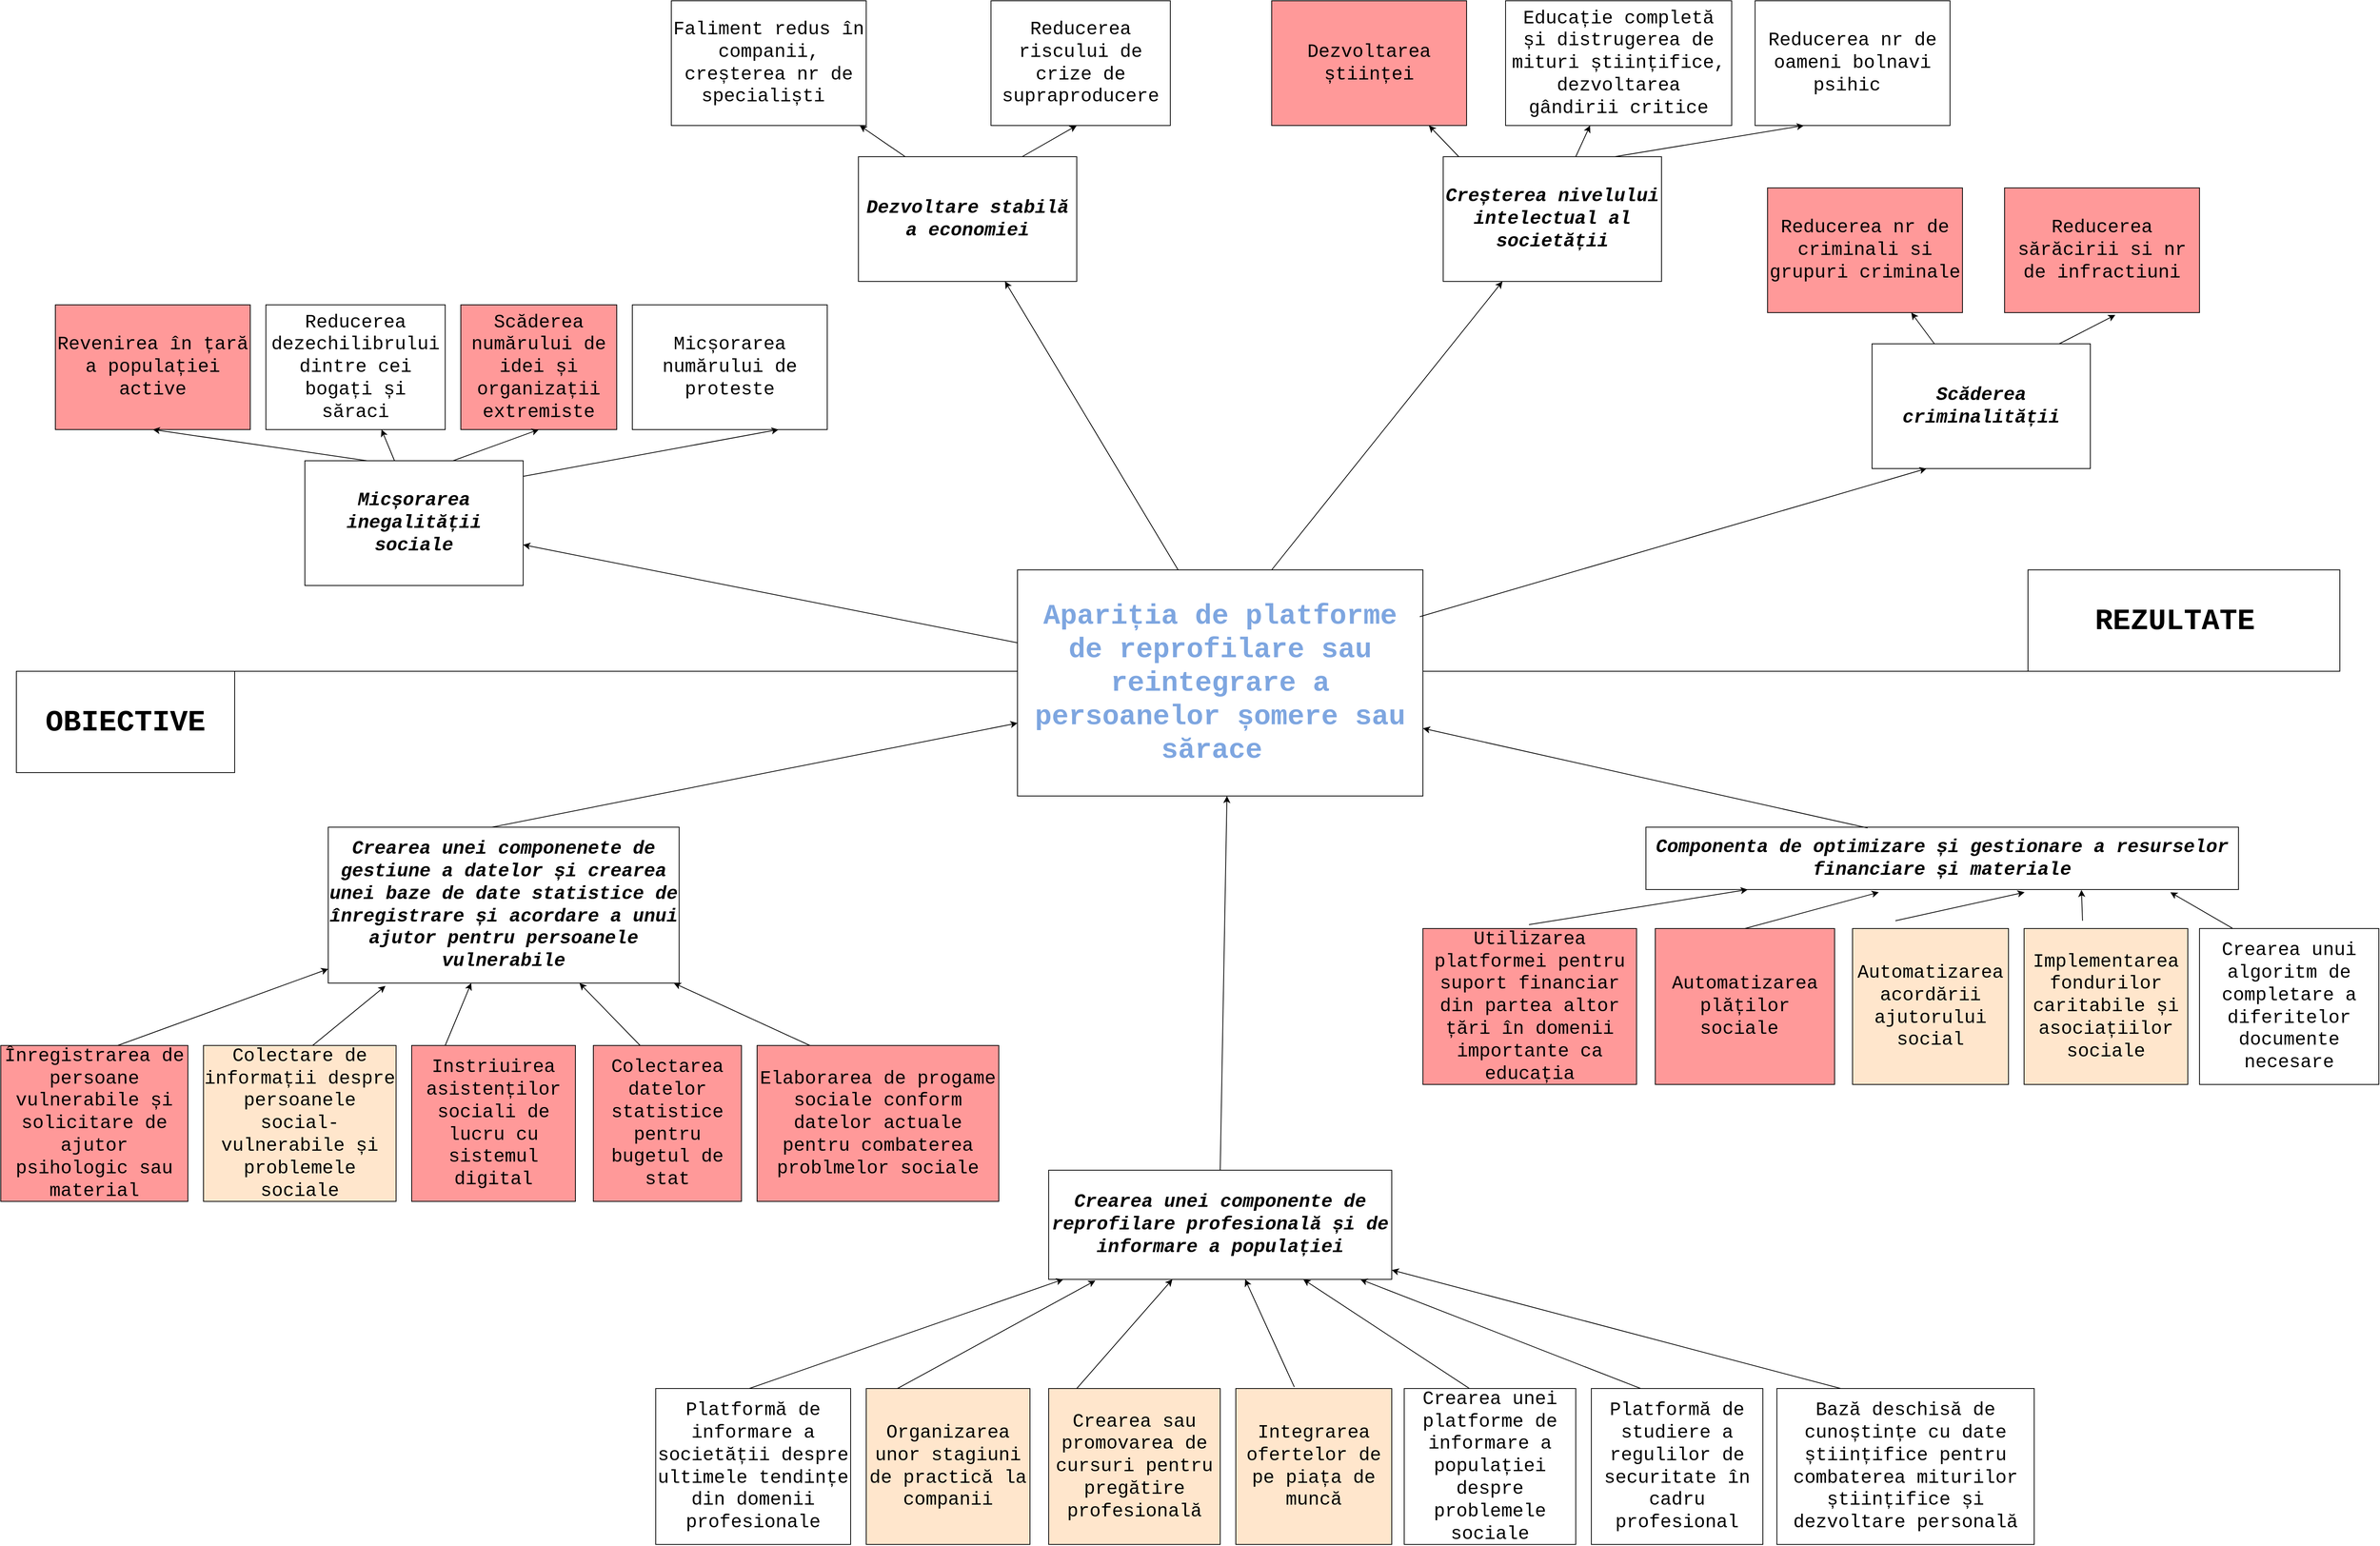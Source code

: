 <mxfile version="13.9.6" type="device"><diagram id="JCwCAFSc1chQ_adlwf4u" name="Page-1"><mxGraphModel dx="3242" dy="1528" grid="1" gridSize="10" guides="1" tooltips="1" connect="1" arrows="1" fold="1" page="1" pageScale="1" pageWidth="827" pageHeight="1169" math="0" shadow="0"><root><mxCell id="0"/><mxCell id="1" parent="0"/><mxCell id="q7u8So1DdmJzKy6JEjw9-1" value="&lt;font face=&quot;Courier New&quot; color=&quot;#7ea6e0&quot; style=&quot;font-size: 36px&quot;&gt;&lt;b&gt;Apariția de platforme de reprofilare sau reintegrare a persoanelor șomere sau sărace&amp;nbsp;&lt;/b&gt;&lt;/font&gt;" style="rounded=0;whiteSpace=wrap;html=1;" vertex="1" parent="1"><mxGeometry x="1414" y="970" width="520" height="290" as="geometry"/></mxCell><mxCell id="q7u8So1DdmJzKy6JEjw9-2" value="" style="endArrow=none;html=1;" edge="1" parent="1"><mxGeometry x="1934" y="490" width="50" height="50" as="geometry"><mxPoint x="1934" y="1100" as="sourcePoint"/><mxPoint x="2840" y="1100" as="targetPoint"/></mxGeometry></mxCell><mxCell id="q7u8So1DdmJzKy6JEjw9-3" value="&lt;b&gt;&lt;font face=&quot;Courier New&quot; style=&quot;font-size: 38px&quot;&gt;REZULTATE&amp;nbsp;&lt;/font&gt;&lt;/b&gt;" style="rounded=0;whiteSpace=wrap;html=1;" vertex="1" parent="1"><mxGeometry x="2710" y="970" width="400" height="130" as="geometry"/></mxCell><mxCell id="q7u8So1DdmJzKy6JEjw9-4" value="" style="endArrow=none;html=1;" edge="1" parent="1"><mxGeometry x="914" y="490" width="50" height="50" as="geometry"><mxPoint x="130" y="1100" as="sourcePoint"/><mxPoint x="1414" y="1100" as="targetPoint"/></mxGeometry></mxCell><mxCell id="q7u8So1DdmJzKy6JEjw9-5" value="&lt;font style=&quot;font-size: 24px&quot; face=&quot;Courier New&quot;&gt;Crearea unei platforme de informare a populației despre problemele sociale&lt;/font&gt;" style="rounded=0;whiteSpace=wrap;html=1;" vertex="1" parent="1"><mxGeometry x="1910" y="2020" width="220" height="200" as="geometry"/></mxCell><mxCell id="q7u8So1DdmJzKy6JEjw9-6" value="&lt;b&gt;&lt;font face=&quot;Courier New&quot; style=&quot;font-size: 38px&quot;&gt;OBIECTIVE&lt;/font&gt;&lt;/b&gt;" style="rounded=0;whiteSpace=wrap;html=1;" vertex="1" parent="1"><mxGeometry x="130" y="1100" width="280" height="130" as="geometry"/></mxCell><mxCell id="q7u8So1DdmJzKy6JEjw9-7" value="&lt;font style=&quot;font-size: 24px&quot; face=&quot;Courier New&quot;&gt;&lt;i&gt;&lt;b&gt;Componenta de optimizare și gestionare a resurselor financiare și materiale&lt;/b&gt;&lt;/i&gt;&lt;/font&gt;" style="rounded=0;whiteSpace=wrap;html=1;fillColor=#FFFFFF;" vertex="1" parent="1"><mxGeometry x="2220" y="1300" width="760" height="80" as="geometry"/></mxCell><mxCell id="q7u8So1DdmJzKy6JEjw9-8" value="&lt;font style=&quot;font-size: 24px&quot; face=&quot;Courier New&quot;&gt;&lt;b&gt;&lt;i&gt;Crearea unei componente de reprofilare profesională și de informare a populației&lt;/i&gt;&lt;/b&gt;&lt;/font&gt;" style="rounded=0;whiteSpace=wrap;html=1;fillColor=#FFFFFF;" vertex="1" parent="1"><mxGeometry x="1454" y="1740" width="440" height="140" as="geometry"/></mxCell><mxCell id="q7u8So1DdmJzKy6JEjw9-9" value="&lt;font style=&quot;font-size: 24px&quot; face=&quot;Courier New&quot;&gt;Integrarea ofertelor de pe piața de muncă&lt;/font&gt;" style="rounded=0;whiteSpace=wrap;html=1;fillColor=#FFE6CC;" vertex="1" parent="1"><mxGeometry x="1694" y="2020" width="200" height="200" as="geometry"/></mxCell><mxCell id="q7u8So1DdmJzKy6JEjw9-10" value="&lt;font style=&quot;font-size: 24px&quot; face=&quot;Courier New&quot;&gt;Crearea sau promovarea de cursuri pentru pregătire profesională&lt;/font&gt;" style="rounded=0;whiteSpace=wrap;html=1;fillColor=#FFE6CC;" vertex="1" parent="1"><mxGeometry x="1454" y="2020" width="220" height="200" as="geometry"/></mxCell><mxCell id="q7u8So1DdmJzKy6JEjw9-11" value="&lt;font style=&quot;font-size: 24px&quot; face=&quot;Courier New&quot;&gt;Organizarea unor stagiuni de practică la companii&lt;/font&gt;" style="rounded=0;whiteSpace=wrap;html=1;fillColor=#FFE6CC;" vertex="1" parent="1"><mxGeometry x="1220" y="2020" width="210" height="200" as="geometry"/></mxCell><mxCell id="q7u8So1DdmJzKy6JEjw9-12" value="&lt;font face=&quot;Courier New&quot; style=&quot;font-size: 24px&quot;&gt;&lt;i&gt;&lt;b&gt;Crearea unei componenete de gestiune a datelor și crearea unei baze de date statistice de înregistrare și acordare a unui ajutor pentru persoanele vulnerabile&lt;/b&gt;&lt;/i&gt;&lt;/font&gt;" style="rounded=0;whiteSpace=wrap;html=1;fillColor=#FFFFFF;" vertex="1" parent="1"><mxGeometry x="530" y="1300" width="450" height="200" as="geometry"/></mxCell><mxCell id="q7u8So1DdmJzKy6JEjw9-13" value="" style="group" vertex="1" connectable="0" parent="1"><mxGeometry x="1934" y="1430" width="1226" height="200" as="geometry"/></mxCell><mxCell id="q7u8So1DdmJzKy6JEjw9-14" value="&lt;font style=&quot;font-size: 24px&quot; face=&quot;Courier New&quot;&gt;Automatizarea plăților sociale&amp;nbsp;&lt;/font&gt;" style="rounded=0;whiteSpace=wrap;html=1;fillColor=#FF9999;" vertex="1" parent="q7u8So1DdmJzKy6JEjw9-13"><mxGeometry x="298" width="230" height="200" as="geometry"/></mxCell><mxCell id="q7u8So1DdmJzKy6JEjw9-15" value="&lt;font style=&quot;font-size: 24px&quot; face=&quot;Courier New&quot;&gt;Automatizarea acordării ajutorului social&lt;/font&gt;" style="rounded=0;whiteSpace=wrap;html=1;fillColor=#FFE6CC;" vertex="1" parent="q7u8So1DdmJzKy6JEjw9-13"><mxGeometry x="551" width="200" height="200" as="geometry"/></mxCell><mxCell id="q7u8So1DdmJzKy6JEjw9-16" value="&lt;font style=&quot;font-size: 24px&quot; face=&quot;Courier New&quot;&gt;Crearea unui algoritm de completare a diferitelor documente necesare&lt;/font&gt;" style="rounded=0;whiteSpace=wrap;html=1;" vertex="1" parent="q7u8So1DdmJzKy6JEjw9-13"><mxGeometry x="996" width="230" height="200" as="geometry"/></mxCell><mxCell id="q7u8So1DdmJzKy6JEjw9-17" value="&lt;font style=&quot;font-size: 24px&quot; face=&quot;Courier New&quot;&gt;Implementarea fondurilor caritabile și asociațiilor sociale&lt;/font&gt;" style="rounded=0;whiteSpace=wrap;html=1;fillColor=#FFE6CC;" vertex="1" parent="q7u8So1DdmJzKy6JEjw9-13"><mxGeometry x="771" width="210" height="200" as="geometry"/></mxCell><mxCell id="q7u8So1DdmJzKy6JEjw9-18" value="&lt;font face=&quot;Courier New&quot;&gt;&lt;span style=&quot;font-size: 24px&quot;&gt;Utilizarea platformei pentru suport financiar din partea altor țări în domenii importante ca educația&lt;/span&gt;&lt;/font&gt;" style="rounded=0;whiteSpace=wrap;html=1;fillColor=#FF9999;" vertex="1" parent="q7u8So1DdmJzKy6JEjw9-13"><mxGeometry width="274" height="200" as="geometry"/></mxCell><mxCell id="q7u8So1DdmJzKy6JEjw9-19" value="" style="group" vertex="1" connectable="0" parent="1"><mxGeometry x="110" y="1580" width="1280" height="200" as="geometry"/></mxCell><mxCell id="q7u8So1DdmJzKy6JEjw9-20" value="&lt;font style=&quot;font-size: 24px&quot; face=&quot;Courier New&quot;&gt;Colectare de informații despre persoanele social-vulnerabile și problemele sociale&lt;/font&gt;" style="rounded=0;whiteSpace=wrap;html=1;fillColor=#FFE6CC;" vertex="1" parent="q7u8So1DdmJzKy6JEjw9-19"><mxGeometry x="260" width="247" height="200" as="geometry"/></mxCell><mxCell id="q7u8So1DdmJzKy6JEjw9-21" value="&lt;font style=&quot;font-size: 24px&quot; face=&quot;Courier New&quot;&gt;Instriuirea asistenților sociali de lucru cu sistemul digital&lt;/font&gt;" style="rounded=0;whiteSpace=wrap;html=1;fillColor=#FF9999;" vertex="1" parent="q7u8So1DdmJzKy6JEjw9-19"><mxGeometry x="527" width="210" height="200" as="geometry"/></mxCell><mxCell id="q7u8So1DdmJzKy6JEjw9-22" value="&lt;font style=&quot;font-size: 24px&quot; face=&quot;Courier New&quot;&gt;Înregistrarea de persoane vulnerabile și solicitare de ajutor psihologic sau material&lt;/font&gt;" style="rounded=0;whiteSpace=wrap;html=1;fillColor=#FF9999;" vertex="1" parent="q7u8So1DdmJzKy6JEjw9-19"><mxGeometry width="240" height="200" as="geometry"/></mxCell><mxCell id="q7u8So1DdmJzKy6JEjw9-23" value="&lt;font face=&quot;Courier New&quot;&gt;&lt;span style=&quot;font-size: 24px&quot;&gt;Colectarea datelor statistice pentru bugetul de stat&lt;/span&gt;&lt;/font&gt;" style="rounded=0;whiteSpace=wrap;html=1;fillColor=#FF9999;" vertex="1" parent="q7u8So1DdmJzKy6JEjw9-19"><mxGeometry x="760" width="190" height="200" as="geometry"/></mxCell><mxCell id="q7u8So1DdmJzKy6JEjw9-24" value="&lt;font face=&quot;Courier New&quot;&gt;&lt;span style=&quot;font-size: 24px&quot;&gt;Elaborarea de progame sociale conform datelor actuale pentru combaterea problmelor sociale&lt;/span&gt;&lt;/font&gt;" style="rounded=0;whiteSpace=wrap;html=1;fillColor=#FF9999;" vertex="1" parent="q7u8So1DdmJzKy6JEjw9-19"><mxGeometry x="970" width="310" height="200" as="geometry"/></mxCell><mxCell id="q7u8So1DdmJzKy6JEjw9-25" value="&lt;font face=&quot;Courier New&quot;&gt;&lt;span style=&quot;font-size: 24px&quot;&gt;Platformă de studiere a regulilor de securitate în cadru profesional&lt;/span&gt;&lt;/font&gt;" style="rounded=0;whiteSpace=wrap;html=1;" vertex="1" parent="1"><mxGeometry x="2150" y="2020" width="220" height="200" as="geometry"/></mxCell><mxCell id="q7u8So1DdmJzKy6JEjw9-26" value="&lt;font face=&quot;Courier New&quot;&gt;&lt;span style=&quot;font-size: 24px&quot;&gt;Platformă de informare a societății despre ultimele tendințe din domenii profesionale&lt;/span&gt;&lt;/font&gt;" style="rounded=0;whiteSpace=wrap;html=1;fillColor=#FFFFFF;" vertex="1" parent="1"><mxGeometry x="950" y="2020" width="250" height="200" as="geometry"/></mxCell><mxCell id="q7u8So1DdmJzKy6JEjw9-27" value="&lt;font face=&quot;Courier New&quot;&gt;&lt;span style=&quot;font-size: 24px&quot;&gt;Bază deschisă de cunoștințe cu date științifice pentru combaterea miturilor științifice și dezvoltare personală&lt;/span&gt;&lt;/font&gt;" style="rounded=0;whiteSpace=wrap;html=1;" vertex="1" parent="1"><mxGeometry x="2388" y="2020" width="330" height="200" as="geometry"/></mxCell><mxCell id="q7u8So1DdmJzKy6JEjw9-28" value="" style="endArrow=classic;html=1;" edge="1" parent="1" target="q7u8So1DdmJzKy6JEjw9-8"><mxGeometry width="50" height="50" relative="1" as="geometry"><mxPoint x="1070" y="2020" as="sourcePoint"/><mxPoint x="1120" y="1970" as="targetPoint"/></mxGeometry></mxCell><mxCell id="q7u8So1DdmJzKy6JEjw9-29" value="" style="endArrow=classic;html=1;entryX=0.136;entryY=1.011;entryDx=0;entryDy=0;entryPerimeter=0;" edge="1" parent="1" target="q7u8So1DdmJzKy6JEjw9-8"><mxGeometry width="50" height="50" relative="1" as="geometry"><mxPoint x="1260" y="2020" as="sourcePoint"/><mxPoint x="1662.667" y="1880" as="targetPoint"/></mxGeometry></mxCell><mxCell id="q7u8So1DdmJzKy6JEjw9-30" value="" style="endArrow=classic;html=1;" edge="1" parent="1" target="q7u8So1DdmJzKy6JEjw9-8"><mxGeometry width="50" height="50" relative="1" as="geometry"><mxPoint x="1490" y="2020" as="sourcePoint"/><mxPoint x="1743.84" y="1881.54" as="targetPoint"/></mxGeometry></mxCell><mxCell id="q7u8So1DdmJzKy6JEjw9-31" value="" style="endArrow=classic;html=1;exitX=0.375;exitY=-0.01;exitDx=0;exitDy=0;exitPerimeter=0;" edge="1" parent="1" source="q7u8So1DdmJzKy6JEjw9-9" target="q7u8So1DdmJzKy6JEjw9-8"><mxGeometry width="50" height="50" relative="1" as="geometry"><mxPoint x="1710" y="2020" as="sourcePoint"/><mxPoint x="1720" y="1890" as="targetPoint"/></mxGeometry></mxCell><mxCell id="q7u8So1DdmJzKy6JEjw9-32" value="" style="endArrow=classic;html=1;" edge="1" parent="1" target="q7u8So1DdmJzKy6JEjw9-8"><mxGeometry width="50" height="50" relative="1" as="geometry"><mxPoint x="1993.67" y="2020" as="sourcePoint"/><mxPoint x="2116.337" y="1880" as="targetPoint"/></mxGeometry></mxCell><mxCell id="q7u8So1DdmJzKy6JEjw9-33" value="" style="endArrow=classic;html=1;" edge="1" parent="1" target="q7u8So1DdmJzKy6JEjw9-8"><mxGeometry width="50" height="50" relative="1" as="geometry"><mxPoint x="2213.33" y="2020" as="sourcePoint"/><mxPoint x="2335.997" y="1880" as="targetPoint"/></mxGeometry></mxCell><mxCell id="q7u8So1DdmJzKy6JEjw9-34" value="" style="endArrow=classic;html=1;" edge="1" parent="1" target="q7u8So1DdmJzKy6JEjw9-8"><mxGeometry width="50" height="50" relative="1" as="geometry"><mxPoint x="2470" y="2020" as="sourcePoint"/><mxPoint x="2592.667" y="1880" as="targetPoint"/></mxGeometry></mxCell><mxCell id="q7u8So1DdmJzKy6JEjw9-35" value="" style="endArrow=classic;html=1;exitX=0.5;exitY=0;exitDx=0;exitDy=0;" edge="1" parent="1" source="q7u8So1DdmJzKy6JEjw9-8"><mxGeometry width="50" height="50" relative="1" as="geometry"><mxPoint x="1560" y="1400" as="sourcePoint"/><mxPoint x="1682.667" y="1260" as="targetPoint"/></mxGeometry></mxCell><mxCell id="q7u8So1DdmJzKy6JEjw9-36" value="" style="endArrow=classic;html=1;" edge="1" parent="1" target="q7u8So1DdmJzKy6JEjw9-12"><mxGeometry width="50" height="50" relative="1" as="geometry"><mxPoint x="260" y="1580" as="sourcePoint"/><mxPoint x="382.667" y="1440" as="targetPoint"/></mxGeometry></mxCell><mxCell id="q7u8So1DdmJzKy6JEjw9-37" value="" style="endArrow=classic;html=1;entryX=0.163;entryY=1.018;entryDx=0;entryDy=0;entryPerimeter=0;" edge="1" parent="1" target="q7u8So1DdmJzKy6JEjw9-12"><mxGeometry width="50" height="50" relative="1" as="geometry"><mxPoint x="510" y="1580" as="sourcePoint"/><mxPoint x="560" y="1530" as="targetPoint"/></mxGeometry></mxCell><mxCell id="q7u8So1DdmJzKy6JEjw9-38" value="" style="endArrow=classic;html=1;" edge="1" parent="1" target="q7u8So1DdmJzKy6JEjw9-12"><mxGeometry width="50" height="50" relative="1" as="geometry"><mxPoint x="680" y="1580" as="sourcePoint"/><mxPoint x="773.35" y="1503.6" as="targetPoint"/></mxGeometry></mxCell><mxCell id="q7u8So1DdmJzKy6JEjw9-39" value="" style="endArrow=classic;html=1;" edge="1" parent="1" target="q7u8So1DdmJzKy6JEjw9-12"><mxGeometry width="50" height="50" relative="1" as="geometry"><mxPoint x="930" y="1580" as="sourcePoint"/><mxPoint x="963.333" y="1500" as="targetPoint"/></mxGeometry></mxCell><mxCell id="q7u8So1DdmJzKy6JEjw9-40" value="" style="endArrow=classic;html=1;" edge="1" parent="1" target="q7u8So1DdmJzKy6JEjw9-12"><mxGeometry width="50" height="50" relative="1" as="geometry"><mxPoint x="1147.78" y="1580" as="sourcePoint"/><mxPoint x="1070.002" y="1500" as="targetPoint"/></mxGeometry></mxCell><mxCell id="q7u8So1DdmJzKy6JEjw9-41" value="" style="endArrow=classic;html=1;" edge="1" parent="1" target="q7u8So1DdmJzKy6JEjw9-7"><mxGeometry width="50" height="50" relative="1" as="geometry"><mxPoint x="2070" y="1425" as="sourcePoint"/><mxPoint x="2120" y="1375" as="targetPoint"/></mxGeometry></mxCell><mxCell id="q7u8So1DdmJzKy6JEjw9-42" value="" style="endArrow=classic;html=1;entryX=0.393;entryY=1.044;entryDx=0;entryDy=0;entryPerimeter=0;exitX=0.5;exitY=0;exitDx=0;exitDy=0;" edge="1" parent="1" source="q7u8So1DdmJzKy6JEjw9-14" target="q7u8So1DdmJzKy6JEjw9-7"><mxGeometry width="50" height="50" relative="1" as="geometry"><mxPoint x="2280" y="1425" as="sourcePoint"/><mxPoint x="2560.588" y="1380" as="targetPoint"/></mxGeometry></mxCell><mxCell id="q7u8So1DdmJzKy6JEjw9-43" value="" style="endArrow=classic;html=1;entryX=0.393;entryY=1.044;entryDx=0;entryDy=0;entryPerimeter=0;exitX=0.5;exitY=0;exitDx=0;exitDy=0;" edge="1" parent="1"><mxGeometry width="50" height="50" relative="1" as="geometry"><mxPoint x="2540" y="1420" as="sourcePoint"/><mxPoint x="2705.68" y="1383.52" as="targetPoint"/></mxGeometry></mxCell><mxCell id="q7u8So1DdmJzKy6JEjw9-44" value="" style="endArrow=classic;html=1;entryX=0.735;entryY=1.006;entryDx=0;entryDy=0;entryPerimeter=0;exitX=0.5;exitY=0;exitDx=0;exitDy=0;" edge="1" parent="1" target="q7u8So1DdmJzKy6JEjw9-7"><mxGeometry width="50" height="50" relative="1" as="geometry"><mxPoint x="2780" y="1420" as="sourcePoint"/><mxPoint x="2945.68" y="1383.52" as="targetPoint"/></mxGeometry></mxCell><mxCell id="q7u8So1DdmJzKy6JEjw9-45" value="" style="endArrow=classic;html=1;entryX=0.885;entryY=1.044;entryDx=0;entryDy=0;entryPerimeter=0;exitX=0.183;exitY=-0.002;exitDx=0;exitDy=0;exitPerimeter=0;" edge="1" parent="1" source="q7u8So1DdmJzKy6JEjw9-16" target="q7u8So1DdmJzKy6JEjw9-7"><mxGeometry width="50" height="50" relative="1" as="geometry"><mxPoint x="2790" y="1430" as="sourcePoint"/><mxPoint x="2788.6" y="1390.48" as="targetPoint"/></mxGeometry></mxCell><mxCell id="q7u8So1DdmJzKy6JEjw9-46" value="" style="endArrow=classic;html=1;" edge="1" parent="1" target="q7u8So1DdmJzKy6JEjw9-1"><mxGeometry width="50" height="50" relative="1" as="geometry"><mxPoint x="740" y="1300" as="sourcePoint"/><mxPoint x="1400" y="1210" as="targetPoint"/></mxGeometry></mxCell><mxCell id="q7u8So1DdmJzKy6JEjw9-47" value="" style="endArrow=classic;html=1;exitX=0.374;exitY=0.013;exitDx=0;exitDy=0;exitPerimeter=0;" edge="1" parent="1" source="q7u8So1DdmJzKy6JEjw9-7" target="q7u8So1DdmJzKy6JEjw9-1"><mxGeometry width="50" height="50" relative="1" as="geometry"><mxPoint x="2420" y="1320" as="sourcePoint"/><mxPoint x="2470" y="1270" as="targetPoint"/></mxGeometry></mxCell><mxCell id="q7u8So1DdmJzKy6JEjw9-48" value="" style="group" vertex="1" connectable="0" parent="1"><mxGeometry x="1740" y="240" width="1190" height="600" as="geometry"/></mxCell><mxCell id="q7u8So1DdmJzKy6JEjw9-49" value="&lt;font face=&quot;Courier New&quot;&gt;&lt;span style=&quot;font-size: 24px&quot;&gt;&lt;b&gt;&lt;i&gt;Creșterea nivelului intelectual al societății&lt;/i&gt;&lt;/b&gt;&lt;/span&gt;&lt;/font&gt;" style="rounded=0;whiteSpace=wrap;html=1;fillColor=#FFFFFF;" vertex="1" parent="q7u8So1DdmJzKy6JEjw9-48"><mxGeometry x="220" y="200" width="280" height="160" as="geometry"/></mxCell><mxCell id="q7u8So1DdmJzKy6JEjw9-50" value="&lt;font face=&quot;Courier New&quot;&gt;&lt;span style=&quot;font-size: 24px&quot;&gt;Dezvoltarea științei&lt;/span&gt;&lt;/font&gt;" style="rounded=0;whiteSpace=wrap;html=1;fillColor=#FF9999;container=1;" vertex="1" parent="q7u8So1DdmJzKy6JEjw9-48"><mxGeometry width="250" height="160" as="geometry"/></mxCell><mxCell id="q7u8So1DdmJzKy6JEjw9-51" value="&lt;font face=&quot;Courier New&quot;&gt;&lt;span style=&quot;font-size: 24px&quot;&gt;Educație completă și distrugerea de mituri științifice, dezvoltarea gândirii critice&lt;/span&gt;&lt;/font&gt;" style="rounded=0;whiteSpace=wrap;html=1;fillColor=#FFFFFF;container=1;" vertex="1" parent="q7u8So1DdmJzKy6JEjw9-48"><mxGeometry x="300" width="290" height="160" as="geometry"/></mxCell><mxCell id="q7u8So1DdmJzKy6JEjw9-52" value="&lt;font face=&quot;Courier New&quot;&gt;&lt;span style=&quot;font-size: 24px&quot;&gt;Reducerea nr de oameni bolnavi psihic&amp;nbsp;&lt;/span&gt;&lt;/font&gt;" style="rounded=0;whiteSpace=wrap;html=1;fillColor=#FFFFFF;container=1;" vertex="1" parent="q7u8So1DdmJzKy6JEjw9-48"><mxGeometry x="620" width="250" height="160" as="geometry"/></mxCell><mxCell id="q7u8So1DdmJzKy6JEjw9-53" value="&lt;font face=&quot;Courier New&quot;&gt;&lt;span style=&quot;font-size: 24px&quot;&gt;&lt;b&gt;&lt;i&gt;Scăderea criminalității&lt;/i&gt;&lt;/b&gt;&lt;/span&gt;&lt;/font&gt;" style="rounded=0;whiteSpace=wrap;html=1;fillColor=#FFFFFF;" vertex="1" parent="q7u8So1DdmJzKy6JEjw9-48"><mxGeometry x="770" y="440" width="280" height="160" as="geometry"/></mxCell><mxCell id="q7u8So1DdmJzKy6JEjw9-54" value="&lt;font face=&quot;Courier New&quot;&gt;&lt;span style=&quot;font-size: 24px&quot;&gt;Reducerea nr de criminali si grupuri criminale&lt;/span&gt;&lt;/font&gt;" style="rounded=0;whiteSpace=wrap;html=1;fillColor=#FF9999;container=1;" vertex="1" parent="q7u8So1DdmJzKy6JEjw9-48"><mxGeometry x="636" y="240" width="250" height="160" as="geometry"/></mxCell><mxCell id="q7u8So1DdmJzKy6JEjw9-55" value="&lt;font face=&quot;Courier New&quot;&gt;&lt;span style=&quot;font-size: 24px&quot;&gt;Reducerea sărăcirii si nr de infractiuni&lt;/span&gt;&lt;/font&gt;" style="rounded=0;whiteSpace=wrap;html=1;fillColor=#FF9999;container=1;" vertex="1" parent="q7u8So1DdmJzKy6JEjw9-48"><mxGeometry x="940" y="240" width="250" height="160" as="geometry"/></mxCell><mxCell id="q7u8So1DdmJzKy6JEjw9-56" value="" style="endArrow=classic;html=1;entryX=0.568;entryY=1.019;entryDx=0;entryDy=0;entryPerimeter=0;" edge="1" parent="q7u8So1DdmJzKy6JEjw9-55" target="q7u8So1DdmJzKy6JEjw9-55"><mxGeometry width="50" height="50" relative="1" as="geometry"><mxPoint x="70" y="200" as="sourcePoint"/><mxPoint x="120" y="150" as="targetPoint"/></mxGeometry></mxCell><mxCell id="q7u8So1DdmJzKy6JEjw9-57" value="" style="endArrow=classic;html=1;" edge="1" parent="q7u8So1DdmJzKy6JEjw9-48" target="q7u8So1DdmJzKy6JEjw9-54"><mxGeometry width="50" height="50" relative="1" as="geometry"><mxPoint x="850" y="440" as="sourcePoint"/><mxPoint x="900" y="390" as="targetPoint"/></mxGeometry></mxCell><mxCell id="q7u8So1DdmJzKy6JEjw9-58" value="" style="endArrow=classic;html=1;entryX=0.25;entryY=1;entryDx=0;entryDy=0;" edge="1" parent="q7u8So1DdmJzKy6JEjw9-48" target="q7u8So1DdmJzKy6JEjw9-52"><mxGeometry width="50" height="50" relative="1" as="geometry"><mxPoint x="440" y="200" as="sourcePoint"/><mxPoint x="490" y="150" as="targetPoint"/></mxGeometry></mxCell><mxCell id="q7u8So1DdmJzKy6JEjw9-59" value="" style="endArrow=classic;html=1;" edge="1" parent="q7u8So1DdmJzKy6JEjw9-48" target="q7u8So1DdmJzKy6JEjw9-51"><mxGeometry width="50" height="50" relative="1" as="geometry"><mxPoint x="390" y="200" as="sourcePoint"/><mxPoint x="440" y="150" as="targetPoint"/></mxGeometry></mxCell><mxCell id="q7u8So1DdmJzKy6JEjw9-60" value="" style="endArrow=classic;html=1;" edge="1" parent="q7u8So1DdmJzKy6JEjw9-48" target="q7u8So1DdmJzKy6JEjw9-50"><mxGeometry width="50" height="50" relative="1" as="geometry"><mxPoint x="240" y="200" as="sourcePoint"/><mxPoint x="290" y="150" as="targetPoint"/></mxGeometry></mxCell><mxCell id="q7u8So1DdmJzKy6JEjw9-61" value="" style="group" vertex="1" connectable="0" parent="1"><mxGeometry x="180" y="240" width="1430" height="750" as="geometry"/></mxCell><mxCell id="q7u8So1DdmJzKy6JEjw9-62" value="&lt;font face=&quot;Courier New&quot;&gt;&lt;span style=&quot;font-size: 24px&quot;&gt;&lt;b&gt;&lt;i&gt;Micșorarea inegalității sociale&lt;/i&gt;&lt;/b&gt;&lt;/span&gt;&lt;/font&gt;" style="rounded=0;whiteSpace=wrap;html=1;fillColor=#FFFFFF;" vertex="1" parent="q7u8So1DdmJzKy6JEjw9-61"><mxGeometry x="320" y="590" width="280" height="160" as="geometry"/></mxCell><mxCell id="q7u8So1DdmJzKy6JEjw9-63" value="&lt;font face=&quot;Courier New&quot;&gt;&lt;span style=&quot;font-size: 24px&quot;&gt;Revenirea în țară a populației active&lt;/span&gt;&lt;/font&gt;" style="rounded=0;whiteSpace=wrap;html=1;fillColor=#FF9999;container=1;" vertex="1" parent="q7u8So1DdmJzKy6JEjw9-61"><mxGeometry y="390" width="250" height="160" as="geometry"/></mxCell><mxCell id="q7u8So1DdmJzKy6JEjw9-64" value="&lt;font face=&quot;Courier New&quot;&gt;&lt;span style=&quot;font-size: 24px&quot;&gt;Reducerea dezechilibrului dintre cei bogați și săraci&lt;/span&gt;&lt;/font&gt;" style="rounded=0;whiteSpace=wrap;html=1;fillColor=#FFFFFF;container=1;" vertex="1" parent="q7u8So1DdmJzKy6JEjw9-61"><mxGeometry x="270" y="390" width="230" height="160" as="geometry"/></mxCell><mxCell id="q7u8So1DdmJzKy6JEjw9-65" value="" style="endArrow=classic;html=1;" edge="1" parent="q7u8So1DdmJzKy6JEjw9-64" target="q7u8So1DdmJzKy6JEjw9-64"><mxGeometry width="50" height="50" relative="1" as="geometry"><mxPoint x="165" y="200" as="sourcePoint"/><mxPoint x="215" y="150" as="targetPoint"/></mxGeometry></mxCell><mxCell id="q7u8So1DdmJzKy6JEjw9-66" value="&lt;font face=&quot;Courier New&quot;&gt;&lt;span style=&quot;font-size: 24px&quot;&gt;Scăderea numărului de idei și organizații extremiste&lt;/span&gt;&lt;/font&gt;" style="rounded=0;whiteSpace=wrap;html=1;fillColor=#FF9999;container=1;" vertex="1" parent="q7u8So1DdmJzKy6JEjw9-61"><mxGeometry x="520" y="390" width="200" height="160" as="geometry"/></mxCell><mxCell id="q7u8So1DdmJzKy6JEjw9-67" value="&lt;font face=&quot;Courier New&quot;&gt;&lt;span style=&quot;font-size: 24px&quot;&gt;Micșorarea numărului de proteste&lt;/span&gt;&lt;/font&gt;" style="rounded=0;whiteSpace=wrap;html=1;fillColor=#FFFFFF;container=1;" vertex="1" parent="q7u8So1DdmJzKy6JEjw9-61"><mxGeometry x="740" y="390" width="250" height="160" as="geometry"/></mxCell><mxCell id="q7u8So1DdmJzKy6JEjw9-68" value="&lt;font face=&quot;Courier New&quot;&gt;&lt;span style=&quot;font-size: 24px&quot;&gt;Faliment redus în companii, creșterea nr de specialiști&amp;nbsp;&lt;/span&gt;&lt;/font&gt;" style="rounded=0;whiteSpace=wrap;html=1;fillColor=#FFFFFF;container=1;" vertex="1" parent="q7u8So1DdmJzKy6JEjw9-61"><mxGeometry x="790" width="250" height="160" as="geometry"/></mxCell><mxCell id="q7u8So1DdmJzKy6JEjw9-69" value="&lt;font face=&quot;Courier New&quot;&gt;&lt;span style=&quot;font-size: 24px&quot;&gt;Reducerea riscului de crize de supraproducere&lt;/span&gt;&lt;/font&gt;" style="rounded=0;whiteSpace=wrap;html=1;fillColor=#FFFFFF;container=1;" vertex="1" parent="q7u8So1DdmJzKy6JEjw9-61"><mxGeometry x="1200" width="230" height="160" as="geometry"/></mxCell><mxCell id="q7u8So1DdmJzKy6JEjw9-70" value="&lt;font face=&quot;Courier New&quot;&gt;&lt;span style=&quot;font-size: 24px&quot;&gt;&lt;b&gt;&lt;i&gt;Dezvoltare stabilă a economiei&lt;/i&gt;&lt;/b&gt;&lt;/span&gt;&lt;/font&gt;" style="rounded=0;whiteSpace=wrap;html=1;fillColor=#FFFFFF;" vertex="1" parent="q7u8So1DdmJzKy6JEjw9-61"><mxGeometry x="1030" y="200" width="280" height="160" as="geometry"/></mxCell><mxCell id="q7u8So1DdmJzKy6JEjw9-71" value="" style="endArrow=classic;html=1;entryX=0.5;entryY=1;entryDx=0;entryDy=0;" edge="1" parent="q7u8So1DdmJzKy6JEjw9-61" target="q7u8So1DdmJzKy6JEjw9-63"><mxGeometry width="50" height="50" relative="1" as="geometry"><mxPoint x="400" y="590" as="sourcePoint"/><mxPoint x="450" y="540" as="targetPoint"/></mxGeometry></mxCell><mxCell id="q7u8So1DdmJzKy6JEjw9-72" value="" style="endArrow=classic;html=1;entryX=0.75;entryY=1;entryDx=0;entryDy=0;" edge="1" parent="q7u8So1DdmJzKy6JEjw9-61" target="q7u8So1DdmJzKy6JEjw9-67"><mxGeometry width="50" height="50" relative="1" as="geometry"><mxPoint x="600" y="610" as="sourcePoint"/><mxPoint x="650" y="560" as="targetPoint"/></mxGeometry></mxCell><mxCell id="q7u8So1DdmJzKy6JEjw9-73" value="" style="endArrow=classic;html=1;entryX=0.5;entryY=1;entryDx=0;entryDy=0;" edge="1" parent="q7u8So1DdmJzKy6JEjw9-61" target="q7u8So1DdmJzKy6JEjw9-66"><mxGeometry width="50" height="50" relative="1" as="geometry"><mxPoint x="510" y="590" as="sourcePoint"/><mxPoint x="560" y="540" as="targetPoint"/></mxGeometry></mxCell><mxCell id="q7u8So1DdmJzKy6JEjw9-74" value="" style="endArrow=classic;html=1;entryX=0.478;entryY=1;entryDx=0;entryDy=0;entryPerimeter=0;" edge="1" parent="q7u8So1DdmJzKy6JEjw9-61" target="q7u8So1DdmJzKy6JEjw9-69"><mxGeometry width="50" height="50" relative="1" as="geometry"><mxPoint x="1240" y="200" as="sourcePoint"/><mxPoint x="1310" y="170" as="targetPoint"/></mxGeometry></mxCell><mxCell id="q7u8So1DdmJzKy6JEjw9-75" value="" style="endArrow=classic;html=1;" edge="1" parent="q7u8So1DdmJzKy6JEjw9-61" target="q7u8So1DdmJzKy6JEjw9-68"><mxGeometry width="50" height="50" relative="1" as="geometry"><mxPoint x="1090" y="200" as="sourcePoint"/><mxPoint x="1140" y="150" as="targetPoint"/></mxGeometry></mxCell><mxCell id="q7u8So1DdmJzKy6JEjw9-76" value="" style="endArrow=classic;html=1;" edge="1" parent="1" source="q7u8So1DdmJzKy6JEjw9-1" target="q7u8So1DdmJzKy6JEjw9-62"><mxGeometry width="50" height="50" relative="1" as="geometry"><mxPoint x="810" y="950" as="sourcePoint"/><mxPoint x="860" y="900" as="targetPoint"/></mxGeometry></mxCell><mxCell id="q7u8So1DdmJzKy6JEjw9-77" value="" style="endArrow=classic;html=1;" edge="1" parent="1" target="q7u8So1DdmJzKy6JEjw9-70"><mxGeometry width="50" height="50" relative="1" as="geometry"><mxPoint x="1620" y="970" as="sourcePoint"/><mxPoint x="1670" y="920" as="targetPoint"/></mxGeometry></mxCell><mxCell id="q7u8So1DdmJzKy6JEjw9-78" value="" style="endArrow=classic;html=1;" edge="1" parent="1" target="q7u8So1DdmJzKy6JEjw9-49"><mxGeometry width="50" height="50" relative="1" as="geometry"><mxPoint x="1740" y="970" as="sourcePoint"/><mxPoint x="1790" y="920" as="targetPoint"/></mxGeometry></mxCell><mxCell id="q7u8So1DdmJzKy6JEjw9-79" value="" style="endArrow=classic;html=1;entryX=0.25;entryY=1;entryDx=0;entryDy=0;" edge="1" parent="1" target="q7u8So1DdmJzKy6JEjw9-53"><mxGeometry width="50" height="50" relative="1" as="geometry"><mxPoint x="1930" y="1030" as="sourcePoint"/><mxPoint x="2020" y="1020" as="targetPoint"/></mxGeometry></mxCell></root></mxGraphModel></diagram></mxfile>